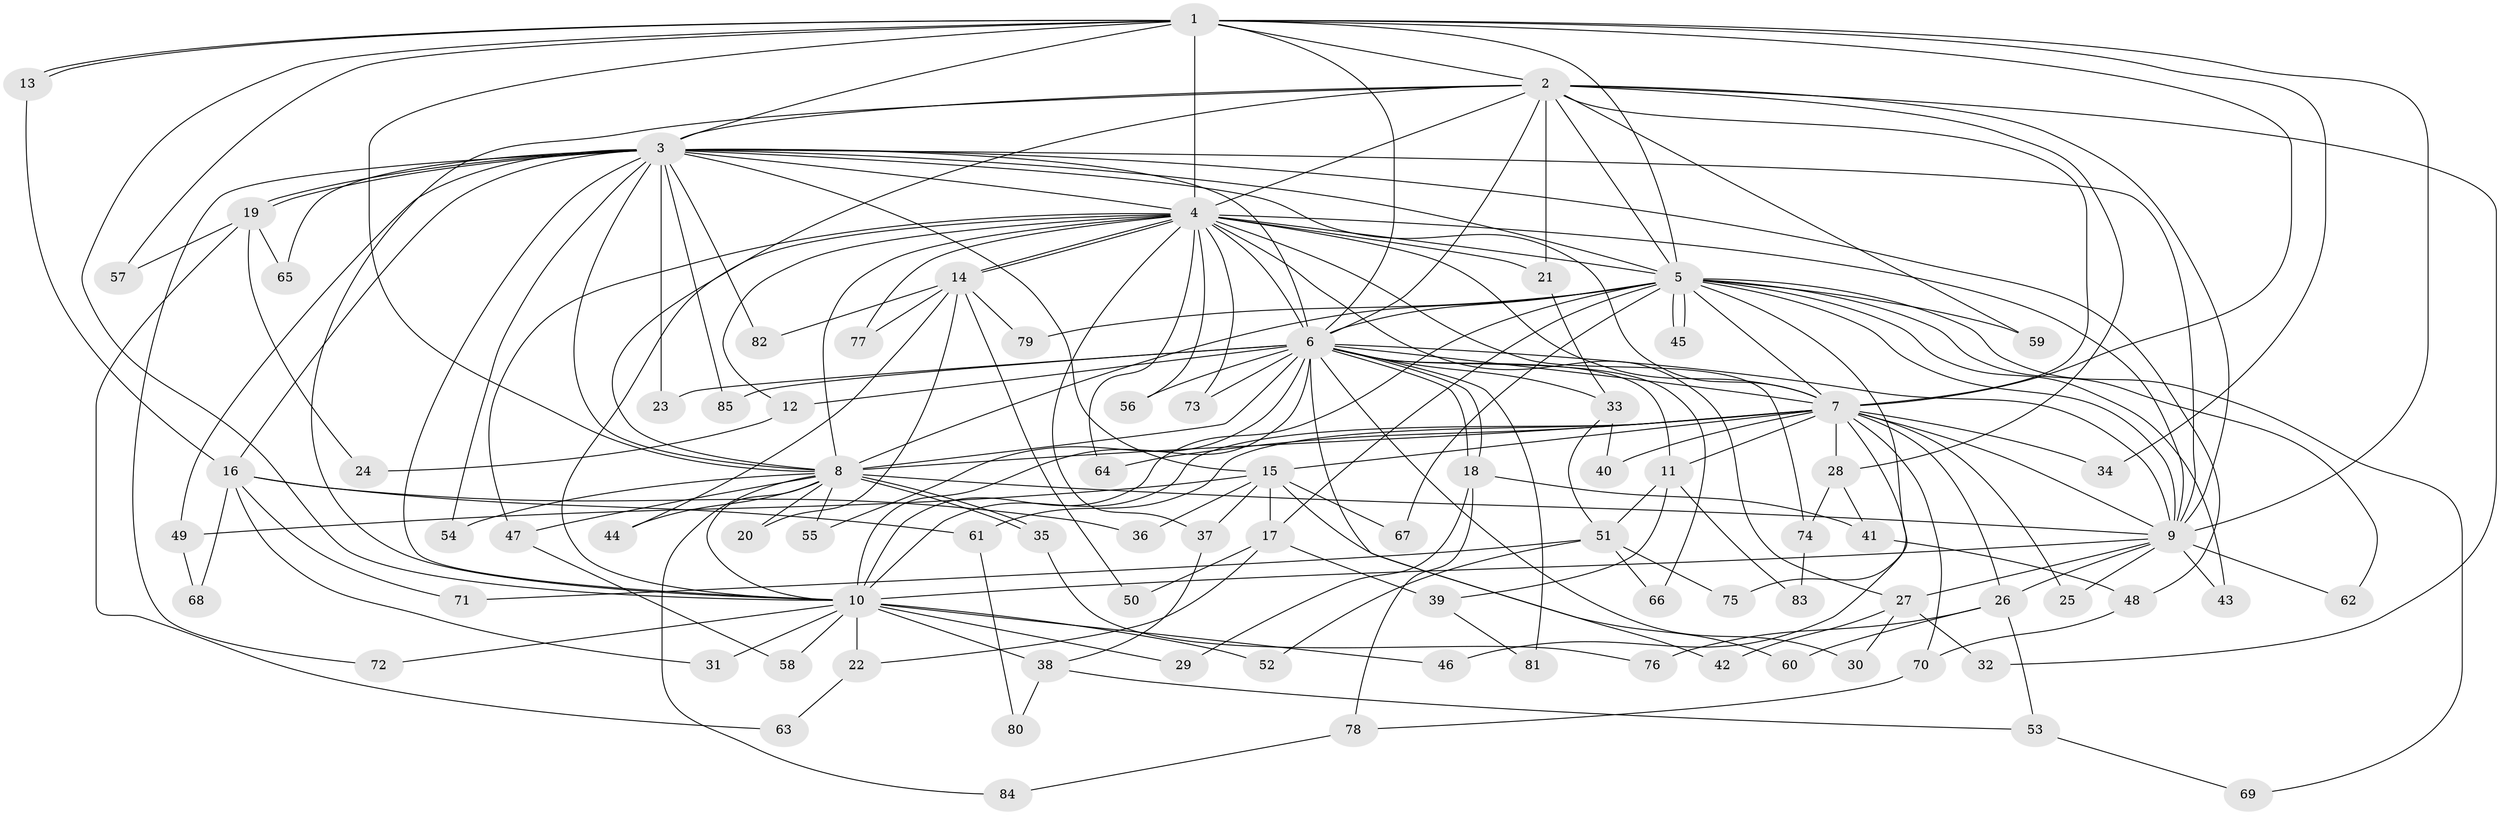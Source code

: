 // coarse degree distribution, {24: 0.01694915254237288, 12: 0.03389830508474576, 19: 0.03389830508474576, 21: 0.01694915254237288, 18: 0.03389830508474576, 16: 0.01694915254237288, 6: 0.03389830508474576, 3: 0.1694915254237288, 8: 0.05084745762711865, 5: 0.0847457627118644, 2: 0.4745762711864407, 4: 0.03389830508474576}
// Generated by graph-tools (version 1.1) at 2025/41/03/06/25 10:41:38]
// undirected, 85 vertices, 195 edges
graph export_dot {
graph [start="1"]
  node [color=gray90,style=filled];
  1;
  2;
  3;
  4;
  5;
  6;
  7;
  8;
  9;
  10;
  11;
  12;
  13;
  14;
  15;
  16;
  17;
  18;
  19;
  20;
  21;
  22;
  23;
  24;
  25;
  26;
  27;
  28;
  29;
  30;
  31;
  32;
  33;
  34;
  35;
  36;
  37;
  38;
  39;
  40;
  41;
  42;
  43;
  44;
  45;
  46;
  47;
  48;
  49;
  50;
  51;
  52;
  53;
  54;
  55;
  56;
  57;
  58;
  59;
  60;
  61;
  62;
  63;
  64;
  65;
  66;
  67;
  68;
  69;
  70;
  71;
  72;
  73;
  74;
  75;
  76;
  77;
  78;
  79;
  80;
  81;
  82;
  83;
  84;
  85;
  1 -- 2;
  1 -- 3;
  1 -- 4;
  1 -- 5;
  1 -- 6;
  1 -- 7;
  1 -- 8;
  1 -- 9;
  1 -- 10;
  1 -- 13;
  1 -- 13;
  1 -- 34;
  1 -- 57;
  2 -- 3;
  2 -- 4;
  2 -- 5;
  2 -- 6;
  2 -- 7;
  2 -- 8;
  2 -- 9;
  2 -- 10;
  2 -- 21;
  2 -- 28;
  2 -- 32;
  2 -- 59;
  3 -- 4;
  3 -- 5;
  3 -- 6;
  3 -- 7;
  3 -- 8;
  3 -- 9;
  3 -- 10;
  3 -- 15;
  3 -- 16;
  3 -- 19;
  3 -- 19;
  3 -- 23;
  3 -- 48;
  3 -- 49;
  3 -- 54;
  3 -- 65;
  3 -- 72;
  3 -- 82;
  3 -- 85;
  4 -- 5;
  4 -- 6;
  4 -- 7;
  4 -- 8;
  4 -- 9;
  4 -- 10;
  4 -- 12;
  4 -- 14;
  4 -- 14;
  4 -- 21;
  4 -- 27;
  4 -- 37;
  4 -- 47;
  4 -- 56;
  4 -- 64;
  4 -- 73;
  4 -- 74;
  4 -- 77;
  5 -- 6;
  5 -- 7;
  5 -- 8;
  5 -- 9;
  5 -- 10;
  5 -- 17;
  5 -- 43;
  5 -- 45;
  5 -- 45;
  5 -- 59;
  5 -- 62;
  5 -- 67;
  5 -- 69;
  5 -- 75;
  5 -- 79;
  6 -- 7;
  6 -- 8;
  6 -- 9;
  6 -- 10;
  6 -- 11;
  6 -- 12;
  6 -- 18;
  6 -- 18;
  6 -- 23;
  6 -- 30;
  6 -- 33;
  6 -- 42;
  6 -- 55;
  6 -- 56;
  6 -- 66;
  6 -- 73;
  6 -- 81;
  6 -- 85;
  7 -- 8;
  7 -- 9;
  7 -- 10;
  7 -- 11;
  7 -- 15;
  7 -- 25;
  7 -- 26;
  7 -- 28;
  7 -- 34;
  7 -- 40;
  7 -- 46;
  7 -- 61;
  7 -- 64;
  7 -- 70;
  8 -- 9;
  8 -- 10;
  8 -- 20;
  8 -- 35;
  8 -- 35;
  8 -- 44;
  8 -- 47;
  8 -- 54;
  8 -- 55;
  8 -- 84;
  9 -- 10;
  9 -- 25;
  9 -- 26;
  9 -- 27;
  9 -- 43;
  9 -- 62;
  10 -- 22;
  10 -- 29;
  10 -- 31;
  10 -- 38;
  10 -- 46;
  10 -- 52;
  10 -- 58;
  10 -- 72;
  11 -- 39;
  11 -- 51;
  11 -- 83;
  12 -- 24;
  13 -- 16;
  14 -- 20;
  14 -- 44;
  14 -- 50;
  14 -- 77;
  14 -- 79;
  14 -- 82;
  15 -- 17;
  15 -- 36;
  15 -- 37;
  15 -- 49;
  15 -- 60;
  15 -- 67;
  16 -- 31;
  16 -- 36;
  16 -- 61;
  16 -- 68;
  16 -- 71;
  17 -- 22;
  17 -- 39;
  17 -- 50;
  18 -- 29;
  18 -- 41;
  18 -- 78;
  19 -- 24;
  19 -- 57;
  19 -- 63;
  19 -- 65;
  21 -- 33;
  22 -- 63;
  26 -- 53;
  26 -- 60;
  26 -- 76;
  27 -- 30;
  27 -- 32;
  27 -- 42;
  28 -- 41;
  28 -- 74;
  33 -- 40;
  33 -- 51;
  35 -- 76;
  37 -- 38;
  38 -- 53;
  38 -- 80;
  39 -- 81;
  41 -- 48;
  47 -- 58;
  48 -- 70;
  49 -- 68;
  51 -- 52;
  51 -- 66;
  51 -- 71;
  51 -- 75;
  53 -- 69;
  61 -- 80;
  70 -- 78;
  74 -- 83;
  78 -- 84;
}
